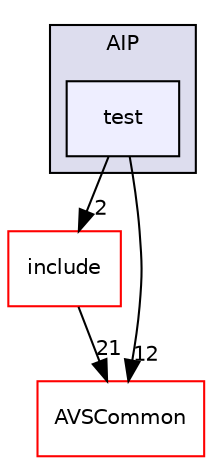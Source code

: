 digraph "/workplace/avs-device-sdk/CapabilityAgents/AIP/test" {
  compound=true
  node [ fontsize="10", fontname="Helvetica"];
  edge [ labelfontsize="10", labelfontname="Helvetica"];
  subgraph clusterdir_cc045affa42b6b559da6861739bda652 {
    graph [ bgcolor="#ddddee", pencolor="black", label="AIP" fontname="Helvetica", fontsize="10", URL="dir_cc045affa42b6b559da6861739bda652.html"]
  dir_c126307dad2bc8e0908757440f56d24d [shape=box, label="test", style="filled", fillcolor="#eeeeff", pencolor="black", URL="dir_c126307dad2bc8e0908757440f56d24d.html"];
  }
  dir_7702e81a4574d959c78d0e2207e83661 [shape=box label="include" fillcolor="white" style="filled" color="red" URL="dir_7702e81a4574d959c78d0e2207e83661.html"];
  dir_13e65effb2bde530b17b3d5eefcd0266 [shape=box label="AVSCommon" fillcolor="white" style="filled" color="red" URL="dir_13e65effb2bde530b17b3d5eefcd0266.html"];
  dir_c126307dad2bc8e0908757440f56d24d->dir_7702e81a4574d959c78d0e2207e83661 [headlabel="2", labeldistance=1.5 headhref="dir_000136_000133.html"];
  dir_c126307dad2bc8e0908757440f56d24d->dir_13e65effb2bde530b17b3d5eefcd0266 [headlabel="12", labeldistance=1.5 headhref="dir_000136_000015.html"];
  dir_7702e81a4574d959c78d0e2207e83661->dir_13e65effb2bde530b17b3d5eefcd0266 [headlabel="21", labeldistance=1.5 headhref="dir_000133_000015.html"];
}
